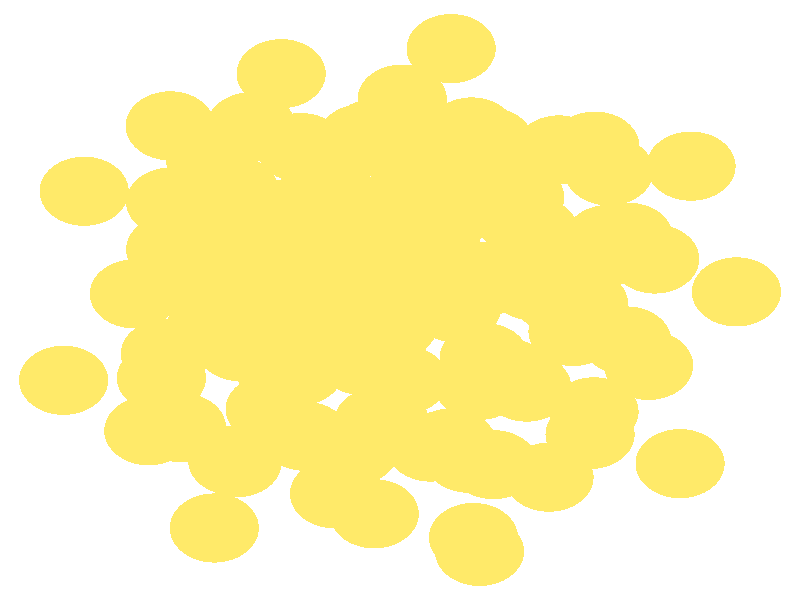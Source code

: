 #include "colors.inc"
#include "finish.inc"

global_settings {assumed_gamma 1 max_trace_level 6}
background {color White}
camera {orthographic
  right -18.31*x up 17.71*y
  direction 1.00*z
  location <0,0,50.00> look_at <0,0,0>}
light_source {<  2.00,   3.00,  40.00> color White
  area_light <0.70, 0, 0>, <0, 0.70, 0>, 3, 3
  adaptive 1 jitter}

#declare simple = finish {phong 0.7}
#declare pale = finish {ambient .5 diffuse .85 roughness .001 specular 0.200 }
#declare intermediate = finish {ambient 0.3 diffuse 0.6 specular 0.10 roughness 0.04 }
#declare vmd = finish {ambient .0 diffuse .65 phong 0.1 phong_size 40. specular 0.500 }
#declare jmol = finish {ambient .2 diffuse .6 specular 1 roughness .001 metallic}
#declare ase2 = finish {ambient 0.05 brilliance 3 diffuse 0.6 metallic specular 0.70 roughness 0.04 reflection 0.15}
#declare ase3 = finish {ambient .15 brilliance 2 diffuse .6 metallic specular 1. roughness .001 reflection .0}
#declare glass = finish {ambient .05 diffuse .3 specular 1. roughness .001}
#declare Rcell = 0.050;
#declare Rbond = 0.100;

#macro atom(LOC, R, COL, FIN)
  sphere{LOC, R texture{pigment{COL} finish{FIN}}}
#end
#macro constrain(LOC, R, COL, FIN)
union{torus{R, Rcell rotate 45*z texture{pigment{COL} finish{FIN}}}
      torus{R, Rcell rotate -45*z texture{pigment{COL} finish{FIN}}}
      translate LOC}
#end

atom(< -1.42,   0.04,  -7.04>, 1.02, rgb <1.00, 0.82, 0.14>, ase3) // #0 
atom(<  1.29,  -0.24,  -8.08>, 1.02, rgb <1.00, 0.82, 0.14>, ase3) // #1 
atom(< -0.86,  -1.79,  -9.18>, 1.02, rgb <1.00, 0.82, 0.14>, ase3) // #2 
atom(<  0.07,  -2.36,  -6.56>, 1.02, rgb <1.00, 0.82, 0.14>, ase3) // #3 
atom(< -0.71,   1.10,  -9.61>, 1.02, rgb <1.00, 0.82, 0.14>, ase3) // #4 
atom(<  0.81,   0.17,  -5.28>, 1.02, rgb <1.00, 0.82, 0.14>, ase3) // #5 
atom(<  0.33,   2.33,  -7.18>, 1.02, rgb <1.00, 0.82, 0.14>, ase3) // #6 
atom(< -3.65,  -1.38,  -8.19>, 1.02, rgb <1.00, 0.82, 0.14>, ase3) // #7 
atom(<  2.90,  -2.57,  -7.51>, 1.02, rgb <1.00, 0.82, 0.14>, ase3) // #8 
atom(<  3.06,   2.03,  -8.33>, 1.02, rgb <1.00, 0.82, 0.14>, ase3) // #9 
atom(< -2.41,   2.57,  -6.03>, 1.02, rgb <1.00, 0.82, 0.14>, ase3) // #10 
atom(<  1.92,  -2.13, -10.21>, 1.02, rgb <1.00, 0.82, 0.14>, ase3) // #11 
atom(< -2.73,  -2.10,  -5.54>, 1.02, rgb <1.00, 0.82, 0.14>, ase3) // #12 
atom(< -3.48,   1.52,  -8.47>, 1.02, rgb <1.00, 0.82, 0.14>, ase3) // #13 
atom(<  3.63,   0.02,  -6.38>, 1.02, rgb <1.00, 0.82, 0.14>, ase3) // #14 
atom(<  2.06,   0.71, -10.72>, 1.02, rgb <1.00, 0.82, 0.14>, ase3) // #15 
atom(< -1.99,   0.35,  -4.20>, 1.02, rgb <1.00, 0.82, 0.14>, ase3) // #16 
atom(< -0.15,  -0.72, -11.83>, 1.02, rgb <1.00, 0.82, 0.14>, ase3) // #17 
atom(< -0.40,  -1.96,  -3.68>, 1.02, rgb <1.00, 0.82, 0.14>, ase3) // #18 
atom(<  2.45,  -2.16,  -4.71>, 1.02, rgb <1.00, 0.82, 0.14>, ase3) // #19 
atom(< -2.96,  -0.32, -10.76>, 1.02, rgb <1.00, 0.82, 0.14>, ase3) // #20 
atom(<  2.62,   2.53,  -5.42>, 1.02, rgb <1.00, 0.82, 0.14>, ase3) // #21 
atom(< -1.69,   3.76,  -8.68>, 1.02, rgb <1.00, 0.82, 0.14>, ase3) // #22 
atom(<  1.07,   3.43,  -9.83>, 1.02, rgb <1.00, 0.82, 0.14>, ase3) // #23 
atom(< -0.15,   2.76,  -4.29>, 1.02, rgb <1.00, 0.82, 0.14>, ase3) // #24 
atom(<  0.70,  -4.34,  -8.71>, 1.02, rgb <1.00, 0.82, 0.14>, ase3) // #25 
atom(< -2.18,  -4.02,  -7.69>, 1.02, rgb <1.00, 0.82, 0.14>, ase3) // #26 
atom(< -4.31,   0.30,  -5.98>, 1.02, rgb <1.00, 0.82, 0.14>, ase3) // #27 
atom(<  4.16,  -0.59,  -9.16>, 1.02, rgb <1.00, 0.82, 0.14>, ase3) // #28 
atom(< -2.97,  -3.22, -10.37>, 1.02, rgb <1.00, 0.82, 0.14>, ase3) // #29 
atom(<  1.57,  -4.67,  -5.95>, 1.02, rgb <1.00, 0.82, 0.14>, ase3) // #30 
atom(<  3.03,   0.42,  -3.52>, 1.02, rgb <1.00, 0.82, 0.14>, ase3) // #31 
atom(< -2.65,   2.54, -11.10>, 1.02, rgb <1.00, 0.82, 0.14>, ase3) // #32 
atom(< -0.37,  -3.55, -11.37>, 1.02, rgb <1.00, 0.82, 0.14>, ase3) // #33 
atom(< -1.05,  -4.44,  -4.97>, 1.02, rgb <1.00, 0.82, 0.14>, ase3) // #34 
atom(< -0.00,   2.19, -12.17>, 1.02, rgb <1.00, 0.82, 0.14>, ase3) // #35 
atom(<  0.36,   0.61,  -2.47>, 1.02, rgb <1.00, 0.82, 0.14>, ase3) // #36 
atom(<  2.04,   4.66,  -7.32>, 1.02, rgb <1.00, 0.82, 0.14>, ase3) // #37 
atom(< -0.57,   4.92,  -6.26>, 1.02, rgb <1.00, 0.82, 0.14>, ase3) // #38 
atom(<  4.78,   1.79, -10.56>, 1.02, rgb <1.00, 0.82, 0.14>, ase3) // #39 
atom(< -4.22,   2.23,  -3.89>, 1.02, rgb <1.00, 0.82, 0.14>, ase3) // #40 
atom(<  4.44,  -3.30, -10.01>, 1.02, rgb <1.00, 0.82, 0.14>, ase3) // #41 
atom(< -5.46,  -2.30,  -5.95>, 1.02, rgb <1.00, 0.82, 0.14>, ase3) // #42 
atom(< -5.25,   2.89,  -6.74>, 1.02, rgb <1.00, 0.82, 0.14>, ase3) // #43 
atom(<  5.83,   1.21,  -7.70>, 1.02, rgb <1.00, 0.82, 0.14>, ase3) // #44 
atom(< -6.08,   0.18,  -8.23>, 1.02, rgb <1.00, 0.82, 0.14>, ase3) // #45 
atom(<  5.69,  -1.93,  -7.13>, 1.02, rgb <1.00, 0.82, 0.14>, ase3) // #46 
atom(<  3.96,  -0.93, -12.01>, 1.02, rgb <1.00, 0.82, 0.14>, ase3) // #47 
atom(< -4.37,  -0.92,  -3.37>, 1.02, rgb <1.00, 0.82, 0.14>, ase3) // #48 
atom(< -2.19,   0.75, -13.23>, 1.02, rgb <1.00, 0.82, 0.14>, ase3) // #49 
atom(<  1.93,  -1.70,  -2.00>, 1.02, rgb <1.00, 0.82, 0.14>, ase3) // #50 
atom(< -2.32,  -2.10, -12.95>, 1.02, rgb <1.00, 0.82, 0.14>, ase3) // #51 
atom(<  1.17,  -4.22,  -3.13>, 1.02, rgb <1.00, 0.82, 0.14>, ase3) // #52 
atom(<  1.64,   4.96,  -4.43>, 1.02, rgb <1.00, 0.82, 0.14>, ase3) // #53 
atom(<  0.05,   5.93,  -8.94>, 1.02, rgb <1.00, 0.82, 0.14>, ase3) // #54 
atom(< -5.00,  -3.77,  -8.49>, 1.02, rgb <1.00, 0.82, 0.14>, ase3) // #55 
atom(<  3.41,  -5.23,  -8.01>, 1.02, rgb <1.00, 0.82, 0.14>, ase3) // #56 
atom(< -5.37,  -1.59, -10.46>, 1.02, rgb <1.00, 0.82, 0.14>, ase3) // #57 
atom(<  4.35,  -3.97,  -5.50>, 1.02, rgb <1.00, 0.82, 0.14>, ase3) // #58 
atom(< -0.87,   4.76, -11.35>, 1.02, rgb <1.00, 0.82, 0.14>, ase3) // #59 
atom(<  2.03,   2.90,  -2.53>, 1.02, rgb <1.00, 0.82, 0.14>, ase3) // #60 
atom(<  5.19,  -1.21,  -4.40>, 1.02, rgb <1.00, 0.82, 0.14>, ase3) // #61 
atom(< -5.25,   1.49, -10.64>, 1.02, rgb <1.00, 0.82, 0.14>, ase3) // #62 
atom(<  2.74,   3.03, -12.15>, 1.02, rgb <1.00, 0.82, 0.14>, ase3) // #63 
atom(< -1.97,   2.23,  -2.11>, 1.02, rgb <1.00, 0.82, 0.14>, ase3) // #64 
atom(<  3.64,   4.43,  -9.70>, 1.02, rgb <1.00, 0.82, 0.14>, ase3) // #65 
atom(< -2.27,   4.50,  -3.98>, 1.02, rgb <1.00, 0.82, 0.14>, ase3) // #66 
atom(< -0.59,  -6.31,  -7.07>, 1.02, rgb <1.00, 0.82, 0.14>, ase3) // #67 
atom(< -1.50,  -5.72,  -9.91>, 1.02, rgb <1.00, 0.82, 0.14>, ase3) // #68 
atom(<  1.81,  -2.52, -13.02>, 1.02, rgb <1.00, 0.82, 0.14>, ase3) // #69 
atom(< -2.88,  -3.33,  -2.99>, 1.02, rgb <1.00, 0.82, 0.14>, ase3) // #70 
atom(<  4.78,   3.81,  -6.99>, 1.02, rgb <1.00, 0.82, 0.14>, ase3) // #71 
atom(< -3.41,   5.11,  -6.69>, 1.02, rgb <1.00, 0.82, 0.14>, ase3) // #72 
atom(<  2.14,  -4.86, -11.02>, 1.02, rgb <1.00, 0.82, 0.14>, ase3) // #73 
atom(< -3.83,  -4.74,  -5.58>, 1.02, rgb <1.00, 0.82, 0.14>, ase3) // #74 
atom(<  1.69,   0.39, -13.58>, 1.02, rgb <1.00, 0.82, 0.14>, ase3) // #75 
atom(< -1.88,  -0.91,  -1.59>, 1.02, rgb <1.00, 0.82, 0.14>, ase3) // #76 
atom(< -4.34,   4.15,  -9.37>, 1.02, rgb <1.00, 0.82, 0.14>, ase3) // #77 
atom(<  5.23,   1.85,  -4.77>, 1.02, rgb <1.00, 0.82, 0.14>, ase3) // #78 
atom(< -2.72,   6.68,  -9.70>, 1.02, rgb <1.00, 0.82, 0.14>, ase3) // #79 
atom(<  4.46,   4.54,  -3.62>, 1.02, rgb <1.00, 0.82, 0.14>, ase3) // #80 
atom(< -0.43,  -1.36, -15.07>, 1.02, rgb <1.00, 0.82, 0.14>, ase3) // #81 
atom(< -0.49,  -3.60,  -0.80>, 1.02, rgb <1.00, 0.82, 0.14>, ase3) // #82 
atom(<  1.17,   7.42,  -6.38>, 1.02, rgb <1.00, 0.82, 0.14>, ase3) // #83 
atom(< -3.73,  -4.80, -12.65>, 1.02, rgb <1.00, 0.82, 0.14>, ase3) // #84 
atom(<  1.68,  -7.01,  -4.29>, 1.02, rgb <1.00, 0.82, 0.14>, ase3) // #85 
atom(< -4.25,  -6.73,  -7.64>, 1.02, rgb <1.00, 0.82, 0.14>, ase3) // #86 
atom(<  1.82,  -7.42,  -9.67>, 1.02, rgb <1.00, 0.82, 0.14>, ase3) // #87 
atom(<  4.20,  -0.11,  -0.93>, 1.02, rgb <1.00, 0.82, 0.14>, ase3) // #88 
atom(< -3.79,   3.22, -13.67>, 1.02, rgb <1.00, 0.82, 0.14>, ase3) // #89 
atom(<  0.10,   4.34, -14.09>, 1.02, rgb <1.00, 0.82, 0.14>, ase3) // #90 
atom(<  0.84,   2.00,   0.00>, 1.02, rgb <1.00, 0.82, 0.14>, ase3) // #91 
atom(<  4.64,   1.39, -13.82>, 1.02, rgb <1.00, 0.82, 0.14>, ase3) // #92 
atom(< -4.37,   0.84,  -0.92>, 1.02, rgb <1.00, 0.82, 0.14>, ase3) // #93 
atom(<  7.70,   0.24,  -5.64>, 1.02, rgb <1.00, 0.82, 0.14>, ase3) // #94 
atom(< -7.23,   3.21,  -8.90>, 1.02, rgb <1.00, 0.82, 0.14>, ase3) // #95 
atom(< -7.70,  -2.37,  -8.52>, 1.02, rgb <1.00, 0.82, 0.14>, ase3) // #96 
atom(<  6.41,  -4.83,  -7.70>, 1.02, rgb <1.00, 0.82, 0.14>, ase3) // #97 
atom(<  6.66,   3.95,  -9.30>, 1.02, rgb <1.00, 0.82, 0.14>, ase3) // #98 
atom(< -5.26,   5.14,  -4.35>, 1.02, rgb <1.00, 0.82, 0.14>, ase3) // #99 
atom(< -5.75,  -3.86,  -3.22>, 1.02, rgb <1.00, 0.82, 0.14>, ase3) // #100 
atom(<  4.35,  -3.97, -13.10>, 1.02, rgb <1.00, 0.82, 0.14>, ase3) // #101 

